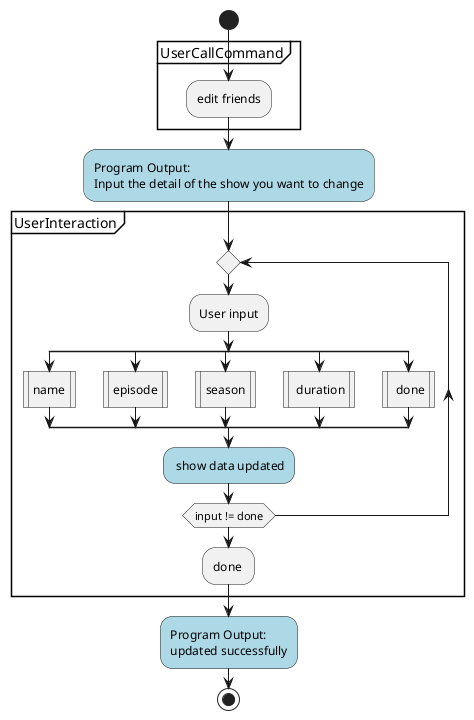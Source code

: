 @startuml

start

partition UserCallCommand {
      :edit friends;
  }

#lightblue:Program Output:
Input the detail of the show you want to change;

partition UserInteraction {


   repeat
   :User input;
   split
    :name|
   split again
    :episode|
   split again
    :season|
   split again
    : duration|

    split again
    : done|
   end split
   #lightblue: show data updated;
   repeat while (input != done)
   :done ;
  }

#lightblue:Program Output:
updated successfully;
stop
@enduml